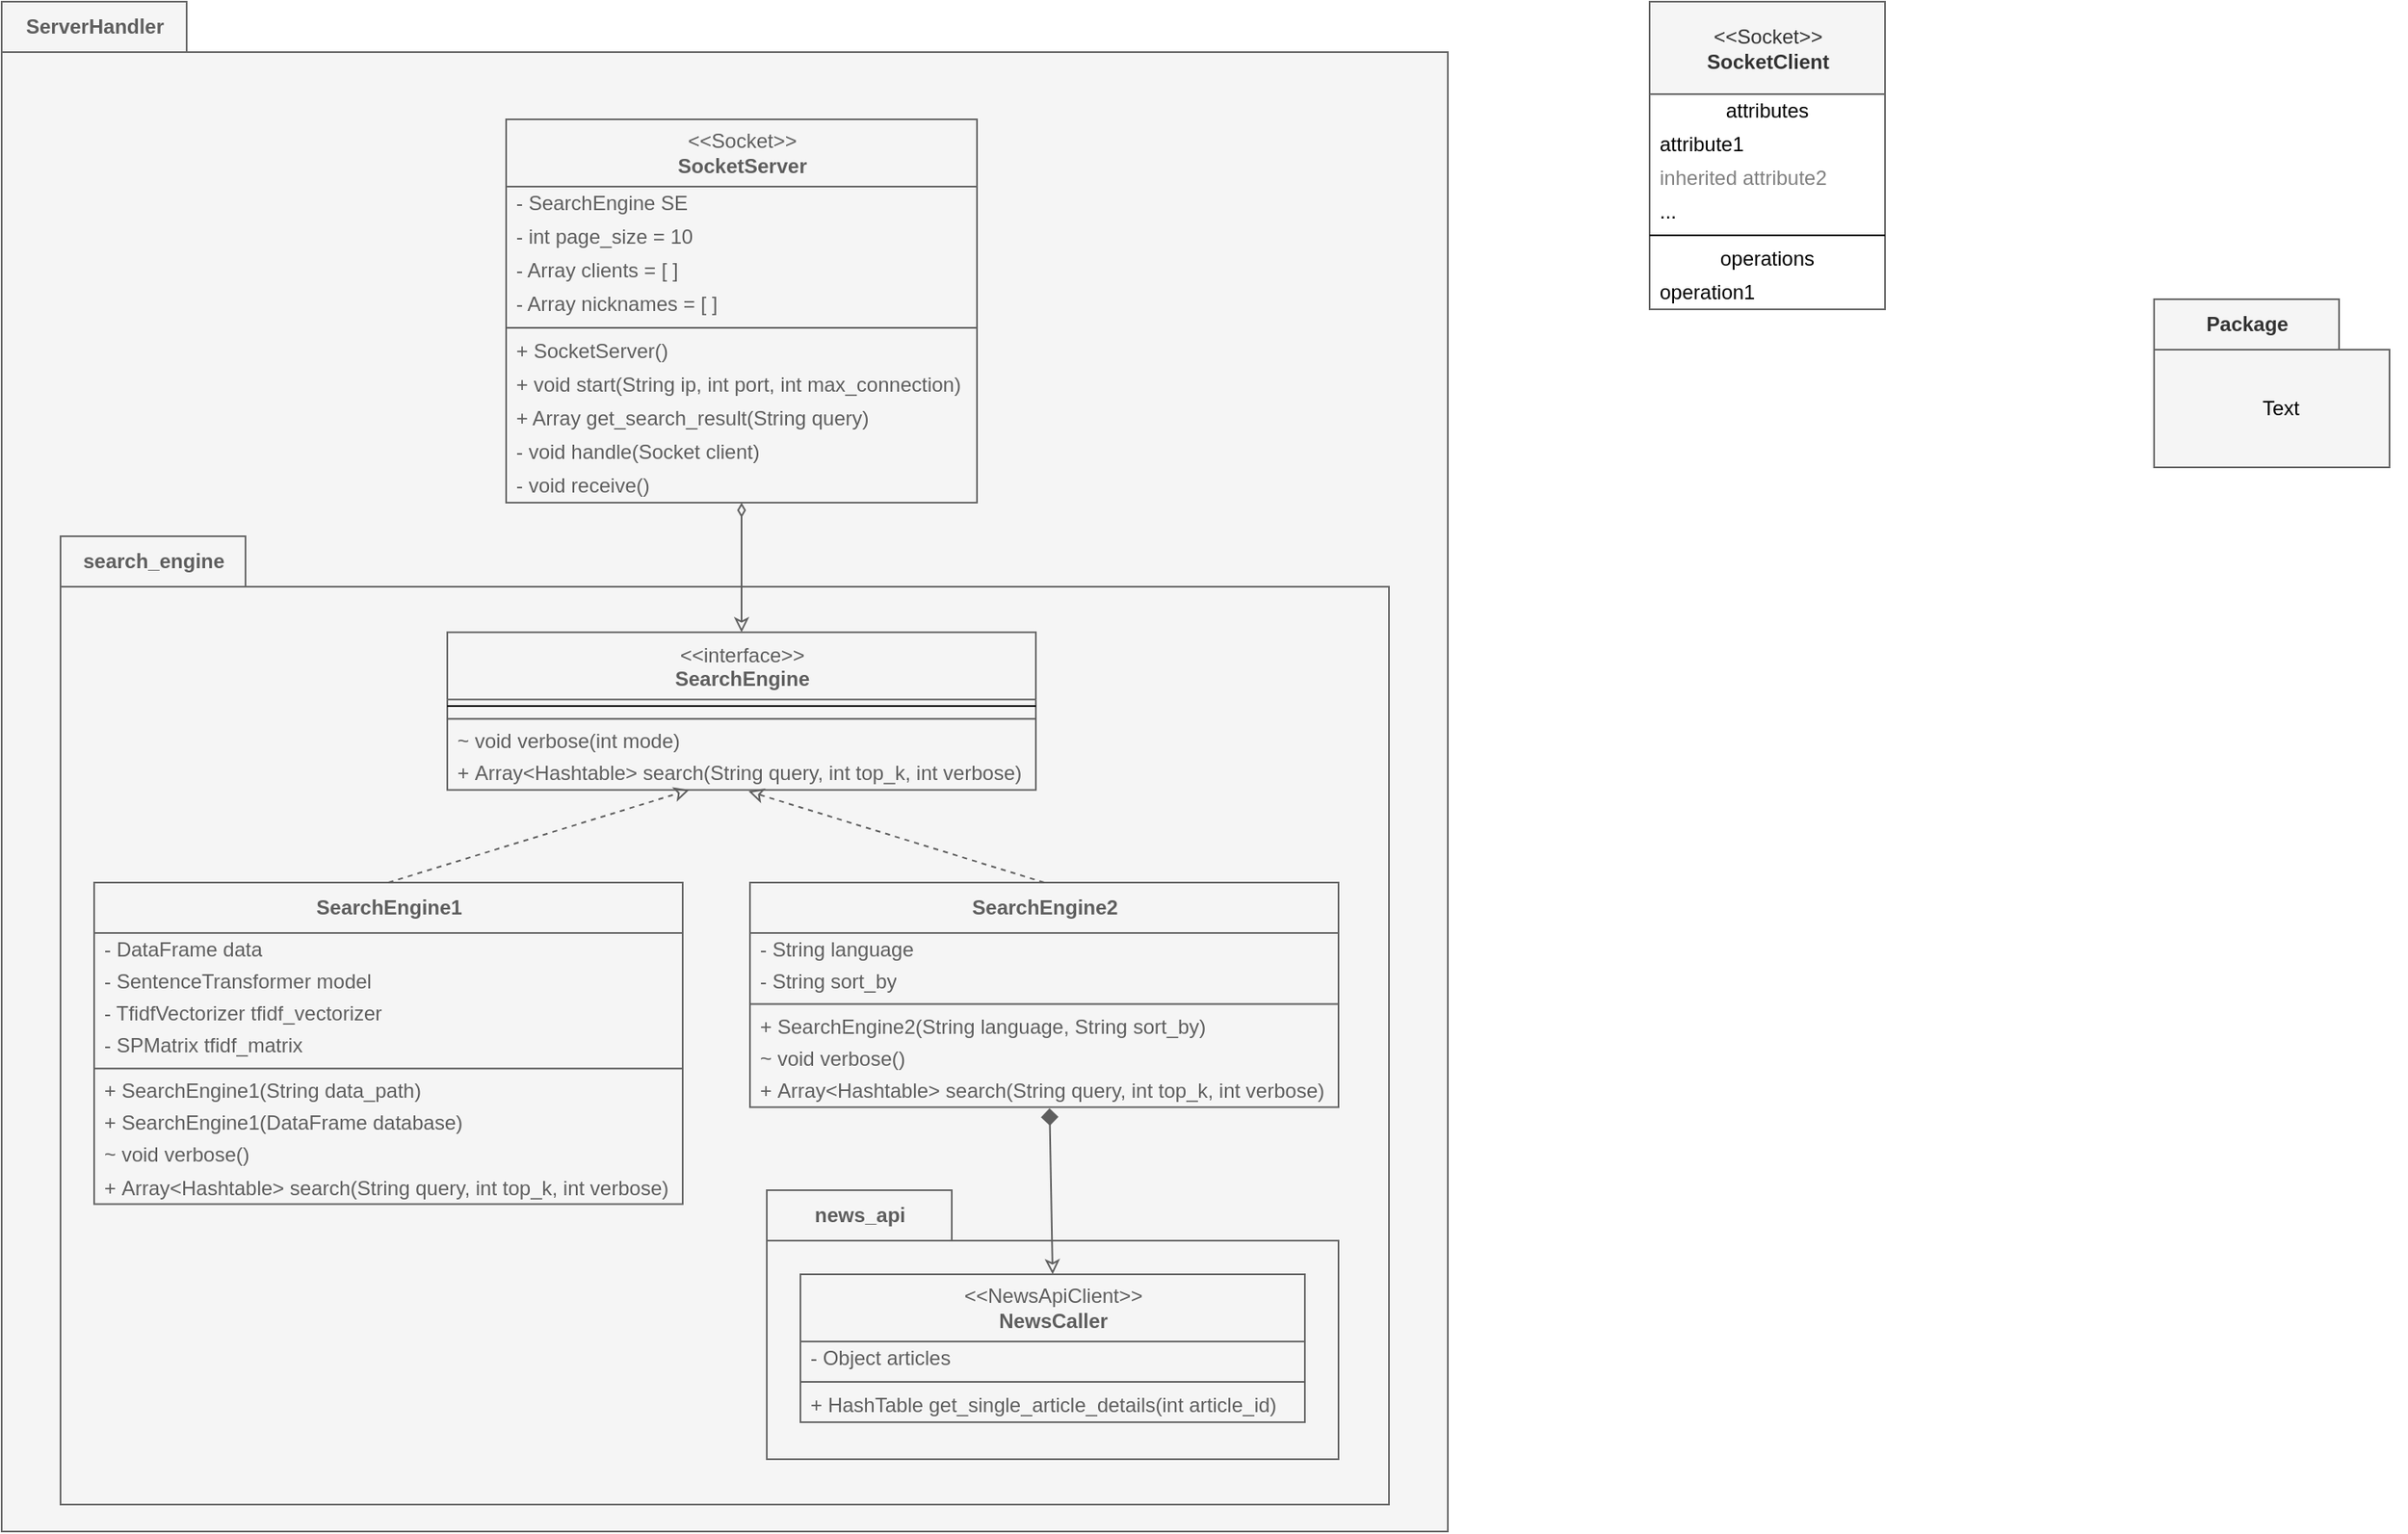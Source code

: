 <mxfile>
    <diagram id="Efh4c-zIfxgfzbKXJ6FO" name="Page-1">
        <mxGraphModel dx="642" dy="1110" grid="1" gridSize="10" guides="1" tooltips="1" connect="1" arrows="1" fold="1" page="1" pageScale="1" pageWidth="1169" pageHeight="827" background="#FFFFFF" math="0" shadow="0">
            <root>
                <mxCell id="0"/>
                <mxCell id="1" parent="0"/>
                <mxCell id="11" value="ServerHandler" style="shape=folder;fontStyle=1;tabWidth=110;tabHeight=30;tabPosition=left;html=1;boundedLbl=1;labelInHeader=1;container=1;collapsible=0;recursiveResize=0;rounded=0;fillColor=#f5f5f5;fontColor=#5E5E5E;strokeColor=#666666;" parent="1" vertex="1">
                    <mxGeometry x="750" y="-497" width="860" height="910" as="geometry"/>
                </mxCell>
                <mxCell id="298" value="search_engine" style="shape=folder;fontStyle=1;tabWidth=110;tabHeight=30;tabPosition=left;html=1;boundedLbl=1;labelInHeader=1;container=1;collapsible=0;fillColor=#f5f5f5;strokeColor=#666666;rounded=0;fontColor=#5E5E5E;" parent="11" vertex="1">
                    <mxGeometry x="35" y="318" width="790" height="576" as="geometry"/>
                </mxCell>
                <mxCell id="299" value="" style="html=1;strokeColor=none;resizeWidth=1;resizeHeight=1;fillColor=none;part=1;connectable=0;allowArrows=0;deletable=0;rounded=0;fontColor=#5E5E5E;" parent="298" vertex="1">
                    <mxGeometry width="790" height="293.236" relative="1" as="geometry">
                        <mxPoint y="30" as="offset"/>
                    </mxGeometry>
                </mxCell>
                <mxCell id="300" value="&lt;b&gt;SearchEngine1&lt;/b&gt;" style="swimlane;fontStyle=0;align=center;verticalAlign=middle;childLayout=stackLayout;horizontal=1;startSize=30;horizontalStack=0;resizeParent=1;resizeParentMax=0;resizeLast=0;collapsible=0;marginBottom=0;html=1;strokeColor=#666666;fontColor=#5E5E5E;fillColor=#f5f5f5;" parent="298" vertex="1">
                    <mxGeometry x="20" y="205.96" width="350" height="191.28" as="geometry"/>
                </mxCell>
                <mxCell id="301" value="- DataFrame data" style="text;html=1;strokeColor=none;fillColor=none;align=left;verticalAlign=middle;spacingLeft=4;spacingRight=4;overflow=hidden;rotatable=0;points=[[0,0.5],[1,0.5]];portConstraint=eastwest;fontColor=#5E5E5E;" parent="300" vertex="1">
                    <mxGeometry y="30" width="350" height="19.2" as="geometry"/>
                </mxCell>
                <mxCell id="302" value="- SentenceTransformer model" style="text;html=1;strokeColor=none;fillColor=none;align=left;verticalAlign=middle;spacingLeft=4;spacingRight=4;overflow=hidden;rotatable=0;points=[[0,0.5],[1,0.5]];portConstraint=eastwest;fontColor=#5E5E5E;" parent="300" vertex="1">
                    <mxGeometry y="49.2" width="350" height="19.2" as="geometry"/>
                </mxCell>
                <mxCell id="303" value="- TfidfVectorizer tfidf_vectorizer" style="text;html=1;strokeColor=none;fillColor=none;align=left;verticalAlign=middle;spacingLeft=4;spacingRight=4;overflow=hidden;rotatable=0;points=[[0,0.5],[1,0.5]];portConstraint=eastwest;fontColor=#5E5E5E;" parent="300" vertex="1">
                    <mxGeometry y="68.4" width="350" height="19.2" as="geometry"/>
                </mxCell>
                <mxCell id="304" value="- SPMatrix tfidf_matrix" style="text;html=1;strokeColor=none;fillColor=none;align=left;verticalAlign=middle;spacingLeft=4;spacingRight=4;overflow=hidden;rotatable=0;points=[[0,0.5],[1,0.5]];portConstraint=eastwest;fontColor=#5E5E5E;" parent="300" vertex="1">
                    <mxGeometry y="87.6" width="350" height="19.2" as="geometry"/>
                </mxCell>
                <mxCell id="305" value="" style="line;strokeWidth=1;fillColor=none;align=left;verticalAlign=middle;spacingTop=-1;spacingLeft=3;spacingRight=3;rotatable=0;labelPosition=right;points=[];portConstraint=eastwest;strokeColor=#5E5E5E;fontColor=#5E5E5E;" parent="300" vertex="1">
                    <mxGeometry y="106.8" width="350" height="7.68" as="geometry"/>
                </mxCell>
                <mxCell id="306" value="+ SearchEngine1(String data_path)" style="text;html=1;strokeColor=none;fillColor=none;align=left;verticalAlign=middle;spacingLeft=4;spacingRight=4;overflow=hidden;rotatable=0;points=[[0,0.5],[1,0.5]];portConstraint=eastwest;fontColor=#5E5E5E;" parent="300" vertex="1">
                    <mxGeometry y="114.48" width="350" height="19.2" as="geometry"/>
                </mxCell>
                <mxCell id="307" value="+ SearchEngine1(DataFrame database)" style="text;html=1;strokeColor=none;fillColor=none;align=left;verticalAlign=middle;spacingLeft=4;spacingRight=4;overflow=hidden;rotatable=0;points=[[0,0.5],[1,0.5]];portConstraint=eastwest;fontColor=#5E5E5E;" parent="300" vertex="1">
                    <mxGeometry y="133.68" width="350" height="19.2" as="geometry"/>
                </mxCell>
                <mxCell id="308" value="~ void verbose()" style="text;html=1;strokeColor=none;fillColor=none;align=left;verticalAlign=middle;spacingLeft=4;spacingRight=4;overflow=hidden;rotatable=0;points=[[0,0.5],[1,0.5]];portConstraint=eastwest;fontColor=#5E5E5E;" parent="300" vertex="1">
                    <mxGeometry y="152.88" width="350" height="19.2" as="geometry"/>
                </mxCell>
                <mxCell id="309" value="+&amp;nbsp;Array&amp;lt;Hashtable&amp;gt; search(String query, int top_k, int verbose)" style="text;html=1;strokeColor=none;fillColor=none;align=left;verticalAlign=middle;spacingLeft=4;spacingRight=4;overflow=hidden;rotatable=0;points=[[0,0.5],[1,0.5]];portConstraint=eastwest;fontColor=#5E5E5E;" parent="300" vertex="1">
                    <mxGeometry y="172.08" width="350" height="19.2" as="geometry"/>
                </mxCell>
                <mxCell id="310" value="&amp;lt;&amp;lt;interface&amp;gt;&amp;gt;&lt;br&gt;&lt;b&gt;SearchEngine&lt;/b&gt;" style="swimlane;fontStyle=0;align=center;verticalAlign=top;childLayout=stackLayout;horizontal=1;startSize=40;horizontalStack=0;resizeParent=1;resizeParentMax=0;resizeLast=0;collapsible=0;marginBottom=0;html=1;fillColor=#f5f5f5;fontColor=#5E5E5E;strokeColor=#666666;rounded=0;" parent="298" vertex="1">
                    <mxGeometry x="230" y="57.16" width="350" height="93.76" as="geometry"/>
                </mxCell>
                <mxCell id="311" value="" style="line;strokeWidth=1;fillColor=none;align=left;verticalAlign=middle;spacingTop=-1;spacingLeft=3;spacingRight=3;rotatable=0;labelPosition=right;points=[];portConstraint=eastwest;rounded=0;fontColor=#5E5E5E;" parent="310" vertex="1">
                    <mxGeometry y="40" width="350" height="7.68" as="geometry"/>
                </mxCell>
                <mxCell id="312" value="" style="line;strokeWidth=1;fillColor=none;align=left;verticalAlign=middle;spacingTop=-1;spacingLeft=3;spacingRight=3;rotatable=0;labelPosition=right;points=[];portConstraint=eastwest;strokeColor=#5E5E5E;fontColor=#5E5E5E;" parent="310" vertex="1">
                    <mxGeometry y="47.68" width="350" height="7.68" as="geometry"/>
                </mxCell>
                <mxCell id="313" value="~ void verbose(int mode)" style="text;html=1;strokeColor=none;fillColor=none;align=left;verticalAlign=middle;spacingLeft=4;spacingRight=4;overflow=hidden;rotatable=0;points=[[0,0.5],[1,0.5]];portConstraint=eastwest;rounded=0;fontColor=#5E5E5E;" parent="310" vertex="1">
                    <mxGeometry y="55.36" width="350" height="19.2" as="geometry"/>
                </mxCell>
                <mxCell id="314" value="+&amp;nbsp;Array&amp;lt;Hashtable&amp;gt; search(String query, int top_k, int verbose)" style="text;html=1;strokeColor=none;fillColor=none;align=left;verticalAlign=middle;spacingLeft=4;spacingRight=4;overflow=hidden;rotatable=0;points=[[0,0.5],[1,0.5]];portConstraint=eastwest;rounded=0;fontColor=#5E5E5E;" parent="310" vertex="1">
                    <mxGeometry y="74.56" width="350" height="19.2" as="geometry"/>
                </mxCell>
                <mxCell id="315" value="" style="html=1;verticalAlign=bottom;labelBackgroundColor=none;endArrow=classic;endFill=0;endSize=6;align=left;exitX=0.5;exitY=0;exitDx=0;exitDy=0;fontColor=#5E5E5E;strokeColor=#5E5E5E;dashed=1;" parent="298" source="300" target="314" edge="1">
                    <mxGeometry x="-0.74" relative="1" as="geometry">
                        <mxPoint x="170.0" y="-316.8" as="sourcePoint"/>
                        <mxPoint x="360" y="-364.8" as="targetPoint"/>
                        <mxPoint as="offset"/>
                    </mxGeometry>
                </mxCell>
                <mxCell id="316" value="SearchEngine2" style="swimlane;fontStyle=1;align=center;verticalAlign=middle;childLayout=stackLayout;horizontal=1;startSize=30;horizontalStack=0;resizeParent=1;resizeParentMax=0;resizeLast=0;collapsible=0;marginBottom=0;html=1;fillColor=#f5f5f5;fontColor=#5E5E5E;strokeColor=#666666;rounded=0;" parent="298" vertex="1">
                    <mxGeometry x="410" y="205.96" width="350" height="133.68" as="geometry"/>
                </mxCell>
                <mxCell id="317" value="- String language" style="text;html=1;strokeColor=none;fillColor=none;align=left;verticalAlign=middle;spacingLeft=4;spacingRight=4;overflow=hidden;rotatable=0;points=[[0,0.5],[1,0.5]];portConstraint=eastwest;rounded=0;fontColor=#5E5E5E;" parent="316" vertex="1">
                    <mxGeometry y="30" width="350" height="19.2" as="geometry"/>
                </mxCell>
                <mxCell id="318" value="- String sort_by" style="text;html=1;strokeColor=none;fillColor=none;align=left;verticalAlign=middle;spacingLeft=4;spacingRight=4;overflow=hidden;rotatable=0;points=[[0,0.5],[1,0.5]];portConstraint=eastwest;fontColor=#5E5E5E;rounded=0;" parent="316" vertex="1">
                    <mxGeometry y="49.2" width="350" height="19.2" as="geometry"/>
                </mxCell>
                <mxCell id="319" value="" style="line;strokeWidth=1;fillColor=none;align=left;verticalAlign=middle;spacingTop=-1;spacingLeft=3;spacingRight=3;rotatable=0;labelPosition=right;points=[];portConstraint=eastwest;rounded=0;fontColor=#5E5E5E;strokeColor=#5E5E5E;" parent="316" vertex="1">
                    <mxGeometry y="68.4" width="350" height="7.68" as="geometry"/>
                </mxCell>
                <mxCell id="320" value="+ SearchEngine2(String language, String sort_by)" style="text;html=1;strokeColor=none;fillColor=none;align=left;verticalAlign=middle;spacingLeft=4;spacingRight=4;overflow=hidden;rotatable=0;points=[[0,0.5],[1,0.5]];portConstraint=eastwest;rounded=0;fontColor=#5E5E5E;" parent="316" vertex="1">
                    <mxGeometry y="76.08" width="350" height="19.2" as="geometry"/>
                </mxCell>
                <mxCell id="321" value="~ void verbose()" style="text;html=1;strokeColor=none;fillColor=none;align=left;verticalAlign=middle;spacingLeft=4;spacingRight=4;overflow=hidden;rotatable=0;points=[[0,0.5],[1,0.5]];portConstraint=eastwest;rounded=0;fontColor=#5E5E5E;" parent="316" vertex="1">
                    <mxGeometry y="95.28" width="350" height="19.2" as="geometry"/>
                </mxCell>
                <mxCell id="322" value="+&amp;nbsp;Array&amp;lt;Hashtable&amp;gt; search(String query, int top_k, int verbose)" style="text;html=1;strokeColor=none;fillColor=none;align=left;verticalAlign=middle;spacingLeft=4;spacingRight=4;overflow=hidden;rotatable=0;points=[[0,0.5],[1,0.5]];portConstraint=eastwest;rounded=0;fontColor=#5E5E5E;" parent="316" vertex="1">
                    <mxGeometry y="114.48" width="350" height="19.2" as="geometry"/>
                </mxCell>
                <mxCell id="323" value="" style="html=1;verticalAlign=bottom;labelBackgroundColor=none;endArrow=classic;endFill=0;endSize=6;align=left;exitX=0.5;exitY=0;exitDx=0;exitDy=0;fontColor=#5E5E5E;strokeColor=#5E5E5E;dashed=1;entryX=0.512;entryY=1.042;entryDx=0;entryDy=0;entryPerimeter=0;" parent="298" source="316" target="314" edge="1">
                    <mxGeometry x="-0.74" relative="1" as="geometry">
                        <mxPoint x="330" y="-259.2" as="sourcePoint"/>
                        <mxPoint x="550" y="-316.8" as="targetPoint"/>
                        <mxPoint as="offset"/>
                    </mxGeometry>
                </mxCell>
                <mxCell id="324" value="news_api" style="shape=folder;fontStyle=1;tabWidth=110;tabHeight=30;tabPosition=left;html=1;boundedLbl=1;labelInHeader=1;container=1;collapsible=0;fillColor=#f5f5f5;fontColor=#5E5E5E;strokeColor=#666666;rounded=0;" parent="298" vertex="1">
                    <mxGeometry x="420" y="389" width="340" height="160" as="geometry"/>
                </mxCell>
                <mxCell id="325" value="" style="html=1;strokeColor=none;resizeWidth=1;resizeHeight=1;fillColor=none;part=1;connectable=0;allowArrows=0;deletable=0;rounded=0;fontColor=#5E5E5E;" parent="324" vertex="1">
                    <mxGeometry width="340" height="112" relative="1" as="geometry">
                        <mxPoint y="30" as="offset"/>
                    </mxGeometry>
                </mxCell>
                <mxCell id="326" value="&amp;lt;&amp;lt;NewsApiClient&amp;gt;&amp;gt;&lt;br&gt;&lt;b&gt;NewsCaller&lt;/b&gt;" style="swimlane;fontStyle=0;align=center;verticalAlign=middle;childLayout=stackLayout;horizontal=1;startSize=40;horizontalStack=0;resizeParent=1;resizeParentMax=0;resizeLast=0;collapsible=0;marginBottom=0;html=1;strokeColor=#666666;fontColor=#5E5E5E;fillColor=#f5f5f5;" parent="324" vertex="1">
                    <mxGeometry x="20" y="50" width="300" height="88" as="geometry"/>
                </mxCell>
                <mxCell id="327" value="- Object articles" style="text;html=1;strokeColor=none;fillColor=none;align=left;verticalAlign=middle;spacingLeft=4;spacingRight=4;overflow=hidden;rotatable=0;points=[[0,0.5],[1,0.5]];portConstraint=eastwest;fontColor=#5E5E5E;" parent="326" vertex="1">
                    <mxGeometry y="40" width="300" height="20" as="geometry"/>
                </mxCell>
                <mxCell id="328" value="" style="line;strokeWidth=1;fillColor=none;align=left;verticalAlign=middle;spacingTop=-1;spacingLeft=3;spacingRight=3;rotatable=0;labelPosition=right;points=[];portConstraint=eastwest;strokeColor=#5E5E5E;fontColor=#5E5E5E;" parent="326" vertex="1">
                    <mxGeometry y="60" width="300" height="8" as="geometry"/>
                </mxCell>
                <mxCell id="329" value="+ HashTable get_single_article_details(int article_id)" style="text;html=1;strokeColor=none;fillColor=none;align=left;verticalAlign=middle;spacingLeft=4;spacingRight=4;overflow=hidden;rotatable=0;points=[[0,0.5],[1,0.5]];portConstraint=eastwest;fontColor=#5E5E5E;" parent="326" vertex="1">
                    <mxGeometry y="68" width="300" height="20" as="geometry"/>
                </mxCell>
                <mxCell id="330" value="" style="endArrow=classic;startArrow=diamond;endFill=0;startFill=1;html=1;verticalAlign=bottom;labelBackgroundColor=none;strokeWidth=1;startSize=8;strokeColor=#5E5E5E;fontColor=#5E5E5E;entryX=0.5;entryY=0;entryDx=0;entryDy=0;exitX=0.509;exitY=1.033;exitDx=0;exitDy=0;exitPerimeter=0;" parent="298" source="322" target="326" edge="1">
                    <mxGeometry width="160" relative="1" as="geometry">
                        <mxPoint x="250" y="430" as="sourcePoint"/>
                        <mxPoint x="410" y="430" as="targetPoint"/>
                    </mxGeometry>
                </mxCell>
                <mxCell id="331" value="&amp;lt;&amp;lt;Socket&amp;gt;&amp;gt;&lt;br&gt;&lt;b&gt;SocketServer&lt;/b&gt;" style="swimlane;fontStyle=0;align=center;verticalAlign=middle;childLayout=stackLayout;horizontal=1;startSize=40;horizontalStack=0;resizeParent=1;resizeParentMax=0;resizeLast=0;collapsible=0;marginBottom=0;html=1;strokeColor=#666666;fontColor=#5E5E5E;fillColor=#f5f5f5;" parent="11" vertex="1">
                    <mxGeometry x="300" y="70" width="280" height="228" as="geometry"/>
                </mxCell>
                <mxCell id="333" value="- SearchEngine SE" style="text;html=1;strokeColor=none;fillColor=none;align=left;verticalAlign=middle;spacingLeft=4;spacingRight=4;overflow=hidden;rotatable=0;points=[[0,0.5],[1,0.5]];portConstraint=eastwest;fontColor=#5E5E5E;" parent="331" vertex="1">
                    <mxGeometry y="40" width="280" height="20" as="geometry"/>
                </mxCell>
                <mxCell id="334" value="- int page_size = 10" style="text;html=1;strokeColor=none;fillColor=none;align=left;verticalAlign=middle;spacingLeft=4;spacingRight=4;overflow=hidden;rotatable=0;points=[[0,0.5],[1,0.5]];portConstraint=eastwest;fontColor=#5E5E5E;" parent="331" vertex="1">
                    <mxGeometry y="60" width="280" height="20" as="geometry"/>
                </mxCell>
                <mxCell id="335" value="- Array clients = [ ]" style="text;html=1;strokeColor=none;fillColor=none;align=left;verticalAlign=middle;spacingLeft=4;spacingRight=4;overflow=hidden;rotatable=0;points=[[0,0.5],[1,0.5]];portConstraint=eastwest;fontColor=#5E5E5E;" parent="331" vertex="1">
                    <mxGeometry y="80" width="280" height="20" as="geometry"/>
                </mxCell>
                <mxCell id="336" value="- Array nicknames = [ ]" style="text;html=1;strokeColor=none;fillColor=none;align=left;verticalAlign=middle;spacingLeft=4;spacingRight=4;overflow=hidden;rotatable=0;points=[[0,0.5],[1,0.5]];portConstraint=eastwest;fontColor=#5E5E5E;" parent="331" vertex="1">
                    <mxGeometry y="100" width="280" height="20" as="geometry"/>
                </mxCell>
                <mxCell id="337" value="" style="line;strokeWidth=1;fillColor=none;align=left;verticalAlign=middle;spacingTop=-1;spacingLeft=3;spacingRight=3;rotatable=0;labelPosition=right;points=[];portConstraint=eastwest;strokeColor=#5E5E5E;fontColor=#5E5E5E;" parent="331" vertex="1">
                    <mxGeometry y="120" width="280" height="8" as="geometry"/>
                </mxCell>
                <mxCell id="338" value="+ SocketServer()" style="text;html=1;strokeColor=none;fillColor=none;align=left;verticalAlign=middle;spacingLeft=4;spacingRight=4;overflow=hidden;rotatable=0;points=[[0,0.5],[1,0.5]];portConstraint=eastwest;fontColor=#5E5E5E;" parent="331" vertex="1">
                    <mxGeometry y="128" width="280" height="20" as="geometry"/>
                </mxCell>
                <mxCell id="339" value="+ void start(String ip, int port, int max_connection)" style="text;html=1;strokeColor=none;fillColor=none;align=left;verticalAlign=middle;spacingLeft=4;spacingRight=4;overflow=hidden;rotatable=0;points=[[0,0.5],[1,0.5]];portConstraint=eastwest;fontColor=#5E5E5E;" parent="331" vertex="1">
                    <mxGeometry y="148" width="280" height="20" as="geometry"/>
                </mxCell>
                <mxCell id="340" value="+ Array&lt;String&gt; get_search_result(String query)" style="text;html=1;strokeColor=none;fillColor=none;align=left;verticalAlign=middle;spacingLeft=4;spacingRight=4;overflow=hidden;rotatable=0;points=[[0,0.5],[1,0.5]];portConstraint=eastwest;fontColor=#5E5E5E;" parent="331" vertex="1">
                    <mxGeometry y="168" width="280" height="20" as="geometry"/>
                </mxCell>
                <mxCell id="341" value="- void handle(Socket client)" style="text;html=1;strokeColor=none;fillColor=none;align=left;verticalAlign=middle;spacingLeft=4;spacingRight=4;overflow=hidden;rotatable=0;points=[[0,0.5],[1,0.5]];portConstraint=eastwest;fontColor=#5E5E5E;" parent="331" vertex="1">
                    <mxGeometry y="188" width="280" height="20" as="geometry"/>
                </mxCell>
                <mxCell id="342" value="- void receive()" style="text;html=1;strokeColor=none;fillColor=none;align=left;verticalAlign=middle;spacingLeft=4;spacingRight=4;overflow=hidden;rotatable=0;points=[[0,0.5],[1,0.5]];portConstraint=eastwest;fontColor=#5E5E5E;" parent="331" vertex="1">
                    <mxGeometry y="208" width="280" height="20" as="geometry"/>
                </mxCell>
                <mxCell id="343" style="edgeStyle=none;html=1;exitX=0.5;exitY=0;exitDx=0;exitDy=0;strokeColor=#5E5E5E;fontColor=#5E5E5E;startArrow=classic;startFill=0;endArrow=diamondThin;endFill=0;" parent="11" source="310" target="342" edge="1">
                    <mxGeometry relative="1" as="geometry"/>
                </mxCell>
                <mxCell id="344" value="&amp;lt;&amp;lt;Socket&amp;gt;&amp;gt;&lt;br&gt;&lt;b&gt;SocketClient&lt;/b&gt;" style="swimlane;fontStyle=0;align=center;verticalAlign=middle;childLayout=stackLayout;horizontal=1;startSize=55;horizontalStack=0;resizeParent=1;resizeParentMax=0;resizeLast=0;collapsible=0;marginBottom=0;html=1;fillColor=#f5f5f5;fontColor=#333333;strokeColor=#666666;" vertex="1" parent="1">
                    <mxGeometry x="1730" y="-497" width="140" height="183" as="geometry"/>
                </mxCell>
                <mxCell id="345" value="attributes" style="text;html=1;strokeColor=none;fillColor=none;align=center;verticalAlign=middle;spacingLeft=4;spacingRight=4;overflow=hidden;rotatable=0;points=[[0,0.5],[1,0.5]];portConstraint=eastwest;" vertex="1" parent="344">
                    <mxGeometry y="55" width="140" height="20" as="geometry"/>
                </mxCell>
                <mxCell id="346" value="attribute1" style="text;html=1;strokeColor=none;fillColor=none;align=left;verticalAlign=middle;spacingLeft=4;spacingRight=4;overflow=hidden;rotatable=0;points=[[0,0.5],[1,0.5]];portConstraint=eastwest;" vertex="1" parent="344">
                    <mxGeometry y="75" width="140" height="20" as="geometry"/>
                </mxCell>
                <mxCell id="347" value="inherited attribute2" style="text;html=1;strokeColor=none;fillColor=none;align=left;verticalAlign=middle;spacingLeft=4;spacingRight=4;overflow=hidden;rotatable=0;points=[[0,0.5],[1,0.5]];portConstraint=eastwest;fontColor=#808080;" vertex="1" parent="344">
                    <mxGeometry y="95" width="140" height="20" as="geometry"/>
                </mxCell>
                <mxCell id="348" value="..." style="text;html=1;strokeColor=none;fillColor=none;align=left;verticalAlign=middle;spacingLeft=4;spacingRight=4;overflow=hidden;rotatable=0;points=[[0,0.5],[1,0.5]];portConstraint=eastwest;" vertex="1" parent="344">
                    <mxGeometry y="115" width="140" height="20" as="geometry"/>
                </mxCell>
                <mxCell id="349" value="" style="line;strokeWidth=1;fillColor=none;align=left;verticalAlign=middle;spacingTop=-1;spacingLeft=3;spacingRight=3;rotatable=0;labelPosition=right;points=[];portConstraint=eastwest;" vertex="1" parent="344">
                    <mxGeometry y="135" width="140" height="8" as="geometry"/>
                </mxCell>
                <mxCell id="350" value="operations" style="text;html=1;strokeColor=none;fillColor=none;align=center;verticalAlign=middle;spacingLeft=4;spacingRight=4;overflow=hidden;rotatable=0;points=[[0,0.5],[1,0.5]];portConstraint=eastwest;" vertex="1" parent="344">
                    <mxGeometry y="143" width="140" height="20" as="geometry"/>
                </mxCell>
                <mxCell id="351" value="operation1" style="text;html=1;strokeColor=none;fillColor=none;align=left;verticalAlign=middle;spacingLeft=4;spacingRight=4;overflow=hidden;rotatable=0;points=[[0,0.5],[1,0.5]];portConstraint=eastwest;" vertex="1" parent="344">
                    <mxGeometry y="163" width="140" height="20" as="geometry"/>
                </mxCell>
                <mxCell id="352" value="Package" style="shape=folder;fontStyle=1;tabWidth=110;tabHeight=30;tabPosition=left;html=1;boundedLbl=1;labelInHeader=1;container=1;collapsible=0;fillColor=#f5f5f5;fontColor=#333333;strokeColor=#666666;" vertex="1" parent="1">
                    <mxGeometry x="2030" y="-320" width="140" height="100" as="geometry"/>
                </mxCell>
                <mxCell id="353" value="Text" style="html=1;strokeColor=none;resizeWidth=1;resizeHeight=1;fillColor=none;part=1;connectable=0;allowArrows=0;deletable=0;" vertex="1" parent="352">
                    <mxGeometry width="150" height="70" relative="1" as="geometry">
                        <mxPoint y="30" as="offset"/>
                    </mxGeometry>
                </mxCell>
            </root>
        </mxGraphModel>
    </diagram>
</mxfile>